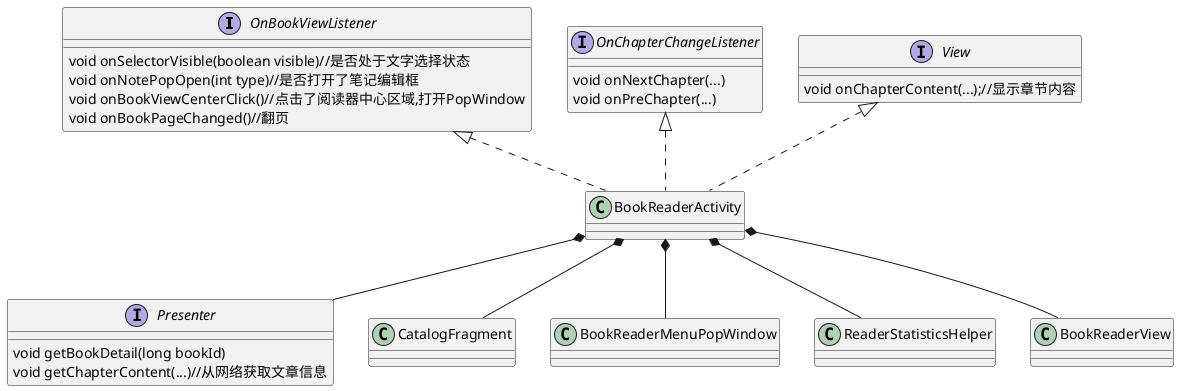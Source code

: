@startuml

interface OnBookViewListener{
  void onSelectorVisible(boolean visible)//是否处于文字选择状态
  void onNotePopOpen(int type)//是否打开了笔记编辑框
  void onBookViewCenterClick()//点击了阅读器中心区域,打开PopWindow
  void onBookPageChanged()//翻页
}

interface OnChapterChangeListener{
  void onNextChapter(...)
  void onPreChapter(...)
}
interface  Presenter{
  void getBookDetail(long bookId)
  void getChapterContent(...)//从网络获取文章信息
}

interface View{
  void onChapterContent(...);//显示章节内容
}


class BookReaderActivity
class CatalogFragment
class BookReaderMenuPopWindow
class ReaderStatisticsHelper


BookReaderActivity *-- BookReaderView
BookReaderActivity *-- CatalogFragment
BookReaderActivity *-- BookReaderMenuPopWindow
BookReaderActivity *-- ReaderStatisticsHelper
BookReaderActivity *-- Presenter


View <|.. BookReaderActivity
OnBookViewListener <|.. BookReaderActivity
OnChapterChangeListener <|.. BookReaderActivity


@enduml